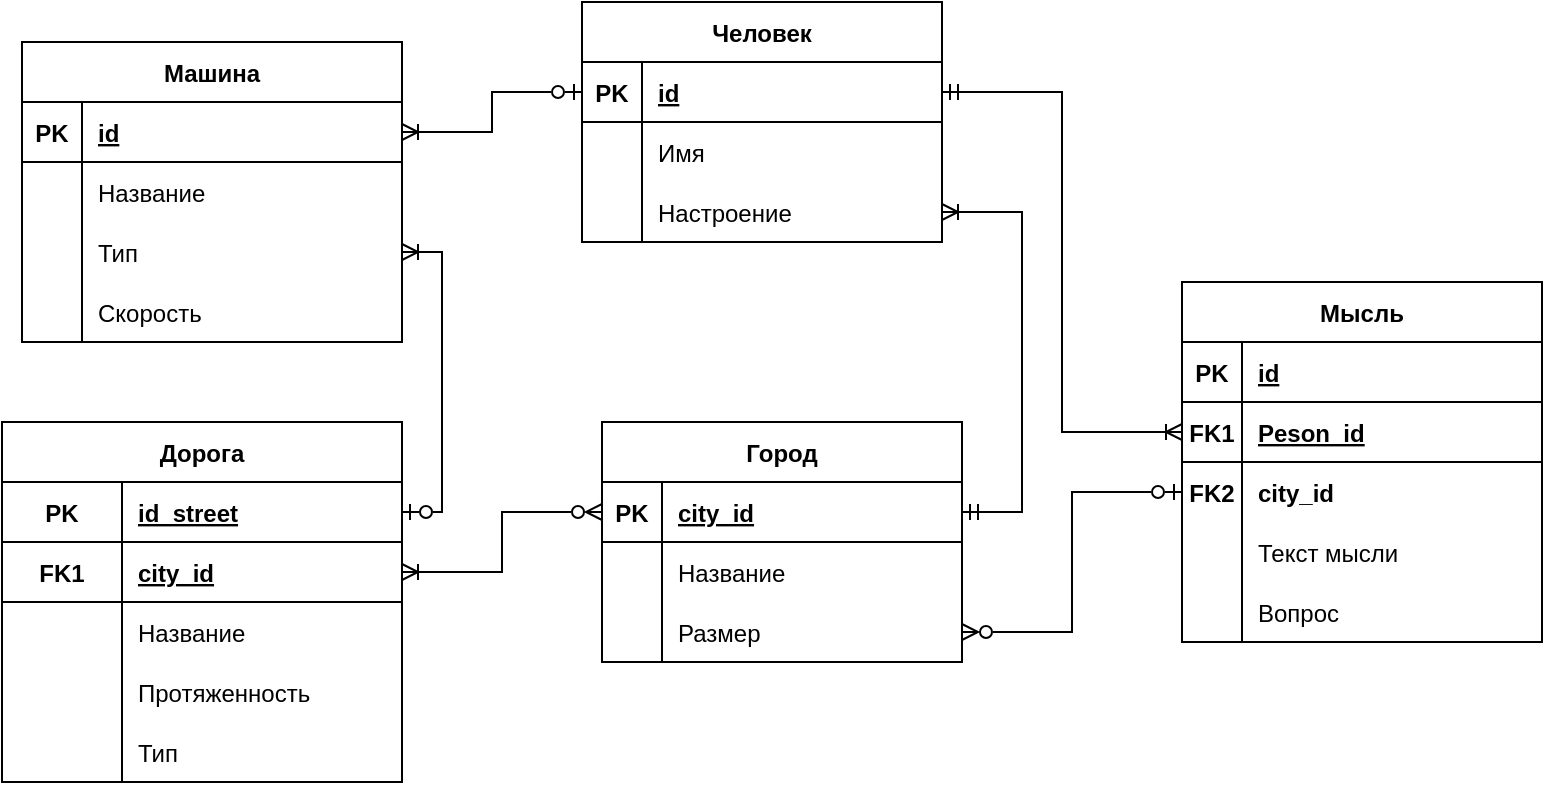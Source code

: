 <mxfile version="20.8.20" type="device"><diagram name="Page-1" id="e56a1550-8fbb-45ad-956c-1786394a9013"><mxGraphModel dx="836" dy="486" grid="1" gridSize="10" guides="1" tooltips="1" connect="1" arrows="1" fold="1" page="1" pageScale="1" pageWidth="1100" pageHeight="850" background="none" math="0" shadow="0"><root><mxCell id="0"/><mxCell id="1" parent="0"/><mxCell id="pWjKHq5pREKSBnfmIH6U-14" value="Город" style="shape=table;startSize=30;container=1;collapsible=1;childLayout=tableLayout;fixedRows=1;rowLines=0;fontStyle=1;align=center;resizeLast=1;" vertex="1" parent="1"><mxGeometry x="690" y="250" width="180" height="120" as="geometry"/></mxCell><mxCell id="pWjKHq5pREKSBnfmIH6U-15" value="" style="shape=tableRow;horizontal=0;startSize=0;swimlaneHead=0;swimlaneBody=0;fillColor=none;collapsible=0;dropTarget=0;points=[[0,0.5],[1,0.5]];portConstraint=eastwest;top=0;left=0;right=0;bottom=1;" vertex="1" parent="pWjKHq5pREKSBnfmIH6U-14"><mxGeometry y="30" width="180" height="30" as="geometry"/></mxCell><mxCell id="pWjKHq5pREKSBnfmIH6U-16" value="PK" style="shape=partialRectangle;connectable=0;fillColor=none;top=0;left=0;bottom=0;right=0;fontStyle=1;overflow=hidden;" vertex="1" parent="pWjKHq5pREKSBnfmIH6U-15"><mxGeometry width="30" height="30" as="geometry"><mxRectangle width="30" height="30" as="alternateBounds"/></mxGeometry></mxCell><mxCell id="pWjKHq5pREKSBnfmIH6U-17" value="city_id" style="shape=partialRectangle;connectable=0;fillColor=none;top=0;left=0;bottom=0;right=0;align=left;spacingLeft=6;fontStyle=5;overflow=hidden;" vertex="1" parent="pWjKHq5pREKSBnfmIH6U-15"><mxGeometry x="30" width="150" height="30" as="geometry"><mxRectangle width="150" height="30" as="alternateBounds"/></mxGeometry></mxCell><mxCell id="pWjKHq5pREKSBnfmIH6U-18" value="" style="shape=tableRow;horizontal=0;startSize=0;swimlaneHead=0;swimlaneBody=0;fillColor=none;collapsible=0;dropTarget=0;points=[[0,0.5],[1,0.5]];portConstraint=eastwest;top=0;left=0;right=0;bottom=0;" vertex="1" parent="pWjKHq5pREKSBnfmIH6U-14"><mxGeometry y="60" width="180" height="30" as="geometry"/></mxCell><mxCell id="pWjKHq5pREKSBnfmIH6U-19" value="" style="shape=partialRectangle;connectable=0;fillColor=none;top=0;left=0;bottom=0;right=0;editable=1;overflow=hidden;" vertex="1" parent="pWjKHq5pREKSBnfmIH6U-18"><mxGeometry width="30" height="30" as="geometry"><mxRectangle width="30" height="30" as="alternateBounds"/></mxGeometry></mxCell><mxCell id="pWjKHq5pREKSBnfmIH6U-20" value="Название" style="shape=partialRectangle;connectable=0;fillColor=none;top=0;left=0;bottom=0;right=0;align=left;spacingLeft=6;overflow=hidden;" vertex="1" parent="pWjKHq5pREKSBnfmIH6U-18"><mxGeometry x="30" width="150" height="30" as="geometry"><mxRectangle width="150" height="30" as="alternateBounds"/></mxGeometry></mxCell><mxCell id="pWjKHq5pREKSBnfmIH6U-21" value="" style="shape=tableRow;horizontal=0;startSize=0;swimlaneHead=0;swimlaneBody=0;fillColor=none;collapsible=0;dropTarget=0;points=[[0,0.5],[1,0.5]];portConstraint=eastwest;top=0;left=0;right=0;bottom=0;" vertex="1" parent="pWjKHq5pREKSBnfmIH6U-14"><mxGeometry y="90" width="180" height="30" as="geometry"/></mxCell><mxCell id="pWjKHq5pREKSBnfmIH6U-22" value="" style="shape=partialRectangle;connectable=0;fillColor=none;top=0;left=0;bottom=0;right=0;editable=1;overflow=hidden;" vertex="1" parent="pWjKHq5pREKSBnfmIH6U-21"><mxGeometry width="30" height="30" as="geometry"><mxRectangle width="30" height="30" as="alternateBounds"/></mxGeometry></mxCell><mxCell id="pWjKHq5pREKSBnfmIH6U-23" value="Размер" style="shape=partialRectangle;connectable=0;fillColor=none;top=0;left=0;bottom=0;right=0;align=left;spacingLeft=6;overflow=hidden;" vertex="1" parent="pWjKHq5pREKSBnfmIH6U-21"><mxGeometry x="30" width="150" height="30" as="geometry"><mxRectangle width="150" height="30" as="alternateBounds"/></mxGeometry></mxCell><mxCell id="pWjKHq5pREKSBnfmIH6U-27" value="Машина" style="shape=table;startSize=30;container=1;collapsible=1;childLayout=tableLayout;fixedRows=1;rowLines=0;fontStyle=1;align=center;resizeLast=1;" vertex="1" parent="1"><mxGeometry x="400" y="60" width="190.0" height="150" as="geometry"/></mxCell><mxCell id="pWjKHq5pREKSBnfmIH6U-28" value="" style="shape=tableRow;horizontal=0;startSize=0;swimlaneHead=0;swimlaneBody=0;fillColor=none;collapsible=0;dropTarget=0;points=[[0,0.5],[1,0.5]];portConstraint=eastwest;top=0;left=0;right=0;bottom=1;" vertex="1" parent="pWjKHq5pREKSBnfmIH6U-27"><mxGeometry y="30" width="190.0" height="30" as="geometry"/></mxCell><mxCell id="pWjKHq5pREKSBnfmIH6U-29" value="PK" style="shape=partialRectangle;connectable=0;fillColor=none;top=0;left=0;bottom=0;right=0;fontStyle=1;overflow=hidden;" vertex="1" parent="pWjKHq5pREKSBnfmIH6U-28"><mxGeometry width="30" height="30" as="geometry"><mxRectangle width="30" height="30" as="alternateBounds"/></mxGeometry></mxCell><mxCell id="pWjKHq5pREKSBnfmIH6U-30" value="id" style="shape=partialRectangle;connectable=0;fillColor=none;top=0;left=0;bottom=0;right=0;align=left;spacingLeft=6;fontStyle=5;overflow=hidden;" vertex="1" parent="pWjKHq5pREKSBnfmIH6U-28"><mxGeometry x="30" width="160.0" height="30" as="geometry"><mxRectangle width="160.0" height="30" as="alternateBounds"/></mxGeometry></mxCell><mxCell id="pWjKHq5pREKSBnfmIH6U-31" value="" style="shape=tableRow;horizontal=0;startSize=0;swimlaneHead=0;swimlaneBody=0;fillColor=none;collapsible=0;dropTarget=0;points=[[0,0.5],[1,0.5]];portConstraint=eastwest;top=0;left=0;right=0;bottom=0;" vertex="1" parent="pWjKHq5pREKSBnfmIH6U-27"><mxGeometry y="60" width="190.0" height="30" as="geometry"/></mxCell><mxCell id="pWjKHq5pREKSBnfmIH6U-32" value="" style="shape=partialRectangle;connectable=0;fillColor=none;top=0;left=0;bottom=0;right=0;editable=1;overflow=hidden;" vertex="1" parent="pWjKHq5pREKSBnfmIH6U-31"><mxGeometry width="30" height="30" as="geometry"><mxRectangle width="30" height="30" as="alternateBounds"/></mxGeometry></mxCell><mxCell id="pWjKHq5pREKSBnfmIH6U-33" value="Название" style="shape=partialRectangle;connectable=0;fillColor=none;top=0;left=0;bottom=0;right=0;align=left;spacingLeft=6;overflow=hidden;" vertex="1" parent="pWjKHq5pREKSBnfmIH6U-31"><mxGeometry x="30" width="160.0" height="30" as="geometry"><mxRectangle width="160.0" height="30" as="alternateBounds"/></mxGeometry></mxCell><mxCell id="pWjKHq5pREKSBnfmIH6U-37" value="" style="shape=tableRow;horizontal=0;startSize=0;swimlaneHead=0;swimlaneBody=0;fillColor=none;collapsible=0;dropTarget=0;points=[[0,0.5],[1,0.5]];portConstraint=eastwest;top=0;left=0;right=0;bottom=0;" vertex="1" parent="pWjKHq5pREKSBnfmIH6U-27"><mxGeometry y="90" width="190.0" height="30" as="geometry"/></mxCell><mxCell id="pWjKHq5pREKSBnfmIH6U-38" value="" style="shape=partialRectangle;connectable=0;fillColor=none;top=0;left=0;bottom=0;right=0;editable=1;overflow=hidden;" vertex="1" parent="pWjKHq5pREKSBnfmIH6U-37"><mxGeometry width="30" height="30" as="geometry"><mxRectangle width="30" height="30" as="alternateBounds"/></mxGeometry></mxCell><mxCell id="pWjKHq5pREKSBnfmIH6U-39" value="Тип" style="shape=partialRectangle;connectable=0;fillColor=none;top=0;left=0;bottom=0;right=0;align=left;spacingLeft=6;overflow=hidden;" vertex="1" parent="pWjKHq5pREKSBnfmIH6U-37"><mxGeometry x="30" width="160.0" height="30" as="geometry"><mxRectangle width="160.0" height="30" as="alternateBounds"/></mxGeometry></mxCell><mxCell id="pWjKHq5pREKSBnfmIH6U-110" style="shape=tableRow;horizontal=0;startSize=0;swimlaneHead=0;swimlaneBody=0;fillColor=none;collapsible=0;dropTarget=0;points=[[0,0.5],[1,0.5]];portConstraint=eastwest;top=0;left=0;right=0;bottom=0;" vertex="1" parent="pWjKHq5pREKSBnfmIH6U-27"><mxGeometry y="120" width="190.0" height="30" as="geometry"/></mxCell><mxCell id="pWjKHq5pREKSBnfmIH6U-111" style="shape=partialRectangle;connectable=0;fillColor=none;top=0;left=0;bottom=0;right=0;editable=1;overflow=hidden;" vertex="1" parent="pWjKHq5pREKSBnfmIH6U-110"><mxGeometry width="30" height="30" as="geometry"><mxRectangle width="30" height="30" as="alternateBounds"/></mxGeometry></mxCell><mxCell id="pWjKHq5pREKSBnfmIH6U-112" value="Скорость" style="shape=partialRectangle;connectable=0;fillColor=none;top=0;left=0;bottom=0;right=0;align=left;spacingLeft=6;overflow=hidden;" vertex="1" parent="pWjKHq5pREKSBnfmIH6U-110"><mxGeometry x="30" width="160.0" height="30" as="geometry"><mxRectangle width="160.0" height="30" as="alternateBounds"/></mxGeometry></mxCell><mxCell id="pWjKHq5pREKSBnfmIH6U-40" value="Человек" style="shape=table;startSize=30;container=1;collapsible=1;childLayout=tableLayout;fixedRows=1;rowLines=0;fontStyle=1;align=center;resizeLast=1;" vertex="1" parent="1"><mxGeometry x="680" y="40" width="180" height="120" as="geometry"/></mxCell><mxCell id="pWjKHq5pREKSBnfmIH6U-41" value="" style="shape=tableRow;horizontal=0;startSize=0;swimlaneHead=0;swimlaneBody=0;fillColor=none;collapsible=0;dropTarget=0;points=[[0,0.5],[1,0.5]];portConstraint=eastwest;top=0;left=0;right=0;bottom=1;" vertex="1" parent="pWjKHq5pREKSBnfmIH6U-40"><mxGeometry y="30" width="180" height="30" as="geometry"/></mxCell><mxCell id="pWjKHq5pREKSBnfmIH6U-42" value="PK" style="shape=partialRectangle;connectable=0;fillColor=none;top=0;left=0;bottom=0;right=0;fontStyle=1;overflow=hidden;" vertex="1" parent="pWjKHq5pREKSBnfmIH6U-41"><mxGeometry width="30" height="30" as="geometry"><mxRectangle width="30" height="30" as="alternateBounds"/></mxGeometry></mxCell><mxCell id="pWjKHq5pREKSBnfmIH6U-43" value="id" style="shape=partialRectangle;connectable=0;fillColor=none;top=0;left=0;bottom=0;right=0;align=left;spacingLeft=6;fontStyle=5;overflow=hidden;" vertex="1" parent="pWjKHq5pREKSBnfmIH6U-41"><mxGeometry x="30" width="150" height="30" as="geometry"><mxRectangle width="150" height="30" as="alternateBounds"/></mxGeometry></mxCell><mxCell id="pWjKHq5pREKSBnfmIH6U-44" value="" style="shape=tableRow;horizontal=0;startSize=0;swimlaneHead=0;swimlaneBody=0;fillColor=none;collapsible=0;dropTarget=0;points=[[0,0.5],[1,0.5]];portConstraint=eastwest;top=0;left=0;right=0;bottom=0;" vertex="1" parent="pWjKHq5pREKSBnfmIH6U-40"><mxGeometry y="60" width="180" height="30" as="geometry"/></mxCell><mxCell id="pWjKHq5pREKSBnfmIH6U-45" value="" style="shape=partialRectangle;connectable=0;fillColor=none;top=0;left=0;bottom=0;right=0;editable=1;overflow=hidden;" vertex="1" parent="pWjKHq5pREKSBnfmIH6U-44"><mxGeometry width="30" height="30" as="geometry"><mxRectangle width="30" height="30" as="alternateBounds"/></mxGeometry></mxCell><mxCell id="pWjKHq5pREKSBnfmIH6U-46" value="Имя" style="shape=partialRectangle;connectable=0;fillColor=none;top=0;left=0;bottom=0;right=0;align=left;spacingLeft=6;overflow=hidden;" vertex="1" parent="pWjKHq5pREKSBnfmIH6U-44"><mxGeometry x="30" width="150" height="30" as="geometry"><mxRectangle width="150" height="30" as="alternateBounds"/></mxGeometry></mxCell><mxCell id="pWjKHq5pREKSBnfmIH6U-47" value="" style="shape=tableRow;horizontal=0;startSize=0;swimlaneHead=0;swimlaneBody=0;fillColor=none;collapsible=0;dropTarget=0;points=[[0,0.5],[1,0.5]];portConstraint=eastwest;top=0;left=0;right=0;bottom=0;" vertex="1" parent="pWjKHq5pREKSBnfmIH6U-40"><mxGeometry y="90" width="180" height="30" as="geometry"/></mxCell><mxCell id="pWjKHq5pREKSBnfmIH6U-48" value="" style="shape=partialRectangle;connectable=0;fillColor=none;top=0;left=0;bottom=0;right=0;editable=1;overflow=hidden;" vertex="1" parent="pWjKHq5pREKSBnfmIH6U-47"><mxGeometry width="30" height="30" as="geometry"><mxRectangle width="30" height="30" as="alternateBounds"/></mxGeometry></mxCell><mxCell id="pWjKHq5pREKSBnfmIH6U-49" value="Настроение" style="shape=partialRectangle;connectable=0;fillColor=none;top=0;left=0;bottom=0;right=0;align=left;spacingLeft=6;overflow=hidden;" vertex="1" parent="pWjKHq5pREKSBnfmIH6U-47"><mxGeometry x="30" width="150" height="30" as="geometry"><mxRectangle width="150" height="30" as="alternateBounds"/></mxGeometry></mxCell><mxCell id="pWjKHq5pREKSBnfmIH6U-53" value="Мысль" style="shape=table;startSize=30;container=1;collapsible=1;childLayout=tableLayout;fixedRows=1;rowLines=0;fontStyle=1;align=center;resizeLast=1;" vertex="1" parent="1"><mxGeometry x="980" y="180" width="180" height="180" as="geometry"/></mxCell><mxCell id="pWjKHq5pREKSBnfmIH6U-114" style="shape=tableRow;horizontal=0;startSize=0;swimlaneHead=0;swimlaneBody=0;fillColor=none;collapsible=0;dropTarget=0;points=[[0,0.5],[1,0.5]];portConstraint=eastwest;top=0;left=0;right=0;bottom=1;" vertex="1" parent="pWjKHq5pREKSBnfmIH6U-53"><mxGeometry y="30" width="180" height="30" as="geometry"/></mxCell><mxCell id="pWjKHq5pREKSBnfmIH6U-115" value="PK" style="shape=partialRectangle;connectable=0;fillColor=none;top=0;left=0;bottom=0;right=0;fontStyle=1;overflow=hidden;" vertex="1" parent="pWjKHq5pREKSBnfmIH6U-114"><mxGeometry width="30" height="30" as="geometry"><mxRectangle width="30" height="30" as="alternateBounds"/></mxGeometry></mxCell><mxCell id="pWjKHq5pREKSBnfmIH6U-116" value="id" style="shape=partialRectangle;connectable=0;fillColor=none;top=0;left=0;bottom=0;right=0;align=left;spacingLeft=6;fontStyle=5;overflow=hidden;" vertex="1" parent="pWjKHq5pREKSBnfmIH6U-114"><mxGeometry x="30" width="150" height="30" as="geometry"><mxRectangle width="150" height="30" as="alternateBounds"/></mxGeometry></mxCell><mxCell id="pWjKHq5pREKSBnfmIH6U-54" value="" style="shape=tableRow;horizontal=0;startSize=0;swimlaneHead=0;swimlaneBody=0;fillColor=none;collapsible=0;dropTarget=0;points=[[0,0.5],[1,0.5]];portConstraint=eastwest;top=0;left=0;right=0;bottom=1;" vertex="1" parent="pWjKHq5pREKSBnfmIH6U-53"><mxGeometry y="60" width="180" height="30" as="geometry"/></mxCell><mxCell id="pWjKHq5pREKSBnfmIH6U-55" value="FK1" style="shape=partialRectangle;connectable=0;fillColor=none;top=0;left=0;bottom=0;right=0;fontStyle=1;overflow=hidden;" vertex="1" parent="pWjKHq5pREKSBnfmIH6U-54"><mxGeometry width="30" height="30" as="geometry"><mxRectangle width="30" height="30" as="alternateBounds"/></mxGeometry></mxCell><mxCell id="pWjKHq5pREKSBnfmIH6U-56" value="Peson_id" style="shape=partialRectangle;connectable=0;fillColor=none;top=0;left=0;bottom=0;right=0;align=left;spacingLeft=6;fontStyle=5;overflow=hidden;" vertex="1" parent="pWjKHq5pREKSBnfmIH6U-54"><mxGeometry x="30" width="150" height="30" as="geometry"><mxRectangle width="150" height="30" as="alternateBounds"/></mxGeometry></mxCell><mxCell id="pWjKHq5pREKSBnfmIH6U-57" value="" style="shape=tableRow;horizontal=0;startSize=0;swimlaneHead=0;swimlaneBody=0;fillColor=none;collapsible=0;dropTarget=0;points=[[0,0.5],[1,0.5]];portConstraint=eastwest;top=0;left=0;right=0;bottom=0;" vertex="1" parent="pWjKHq5pREKSBnfmIH6U-53"><mxGeometry y="90" width="180" height="30" as="geometry"/></mxCell><mxCell id="pWjKHq5pREKSBnfmIH6U-58" value="FK2" style="shape=partialRectangle;connectable=0;fillColor=none;top=0;left=0;bottom=0;right=0;editable=1;overflow=hidden;fontStyle=1" vertex="1" parent="pWjKHq5pREKSBnfmIH6U-57"><mxGeometry width="30" height="30" as="geometry"><mxRectangle width="30" height="30" as="alternateBounds"/></mxGeometry></mxCell><mxCell id="pWjKHq5pREKSBnfmIH6U-59" value="city_id" style="shape=partialRectangle;connectable=0;fillColor=none;top=0;left=0;bottom=0;right=0;align=left;spacingLeft=6;overflow=hidden;fontStyle=1" vertex="1" parent="pWjKHq5pREKSBnfmIH6U-57"><mxGeometry x="30" width="150" height="30" as="geometry"><mxRectangle width="150" height="30" as="alternateBounds"/></mxGeometry></mxCell><mxCell id="pWjKHq5pREKSBnfmIH6U-60" value="" style="shape=tableRow;horizontal=0;startSize=0;swimlaneHead=0;swimlaneBody=0;fillColor=none;collapsible=0;dropTarget=0;points=[[0,0.5],[1,0.5]];portConstraint=eastwest;top=0;left=0;right=0;bottom=0;" vertex="1" parent="pWjKHq5pREKSBnfmIH6U-53"><mxGeometry y="120" width="180" height="30" as="geometry"/></mxCell><mxCell id="pWjKHq5pREKSBnfmIH6U-61" value="" style="shape=partialRectangle;connectable=0;fillColor=none;top=0;left=0;bottom=0;right=0;editable=1;overflow=hidden;" vertex="1" parent="pWjKHq5pREKSBnfmIH6U-60"><mxGeometry width="30" height="30" as="geometry"><mxRectangle width="30" height="30" as="alternateBounds"/></mxGeometry></mxCell><mxCell id="pWjKHq5pREKSBnfmIH6U-62" value="Текст мысли" style="shape=partialRectangle;connectable=0;fillColor=none;top=0;left=0;bottom=0;right=0;align=left;spacingLeft=6;overflow=hidden;" vertex="1" parent="pWjKHq5pREKSBnfmIH6U-60"><mxGeometry x="30" width="150" height="30" as="geometry"><mxRectangle width="150" height="30" as="alternateBounds"/></mxGeometry></mxCell><mxCell id="pWjKHq5pREKSBnfmIH6U-63" value="" style="shape=tableRow;horizontal=0;startSize=0;swimlaneHead=0;swimlaneBody=0;fillColor=none;collapsible=0;dropTarget=0;points=[[0,0.5],[1,0.5]];portConstraint=eastwest;top=0;left=0;right=0;bottom=0;" vertex="1" parent="pWjKHq5pREKSBnfmIH6U-53"><mxGeometry y="150" width="180" height="30" as="geometry"/></mxCell><mxCell id="pWjKHq5pREKSBnfmIH6U-64" value="" style="shape=partialRectangle;connectable=0;fillColor=none;top=0;left=0;bottom=0;right=0;editable=1;overflow=hidden;" vertex="1" parent="pWjKHq5pREKSBnfmIH6U-63"><mxGeometry width="30" height="30" as="geometry"><mxRectangle width="30" height="30" as="alternateBounds"/></mxGeometry></mxCell><mxCell id="pWjKHq5pREKSBnfmIH6U-65" value="Вопрос" style="shape=partialRectangle;connectable=0;fillColor=none;top=0;left=0;bottom=0;right=0;align=left;spacingLeft=6;overflow=hidden;" vertex="1" parent="pWjKHq5pREKSBnfmIH6U-63"><mxGeometry x="30" width="150" height="30" as="geometry"><mxRectangle width="150" height="30" as="alternateBounds"/></mxGeometry></mxCell><mxCell id="pWjKHq5pREKSBnfmIH6U-70" value="Дорога" style="shape=table;startSize=30;container=1;collapsible=1;childLayout=tableLayout;fixedRows=1;rowLines=0;fontStyle=1;align=center;resizeLast=1;" vertex="1" parent="1"><mxGeometry x="390" y="250" width="200" height="180" as="geometry"/></mxCell><mxCell id="pWjKHq5pREKSBnfmIH6U-88" value="" style="shape=tableRow;horizontal=0;startSize=0;swimlaneHead=0;swimlaneBody=0;fillColor=none;collapsible=0;dropTarget=0;points=[[0,0.5],[1,0.5]];portConstraint=eastwest;top=0;left=0;right=0;bottom=1;" vertex="1" parent="pWjKHq5pREKSBnfmIH6U-70"><mxGeometry y="30" width="200" height="30" as="geometry"/></mxCell><mxCell id="pWjKHq5pREKSBnfmIH6U-89" value="PK" style="shape=partialRectangle;connectable=0;fillColor=none;top=0;left=0;bottom=0;right=0;fontStyle=1;overflow=hidden;" vertex="1" parent="pWjKHq5pREKSBnfmIH6U-88"><mxGeometry width="60" height="30" as="geometry"><mxRectangle width="60" height="30" as="alternateBounds"/></mxGeometry></mxCell><mxCell id="pWjKHq5pREKSBnfmIH6U-90" value="id_street" style="shape=partialRectangle;connectable=0;fillColor=none;top=0;left=0;bottom=0;right=0;align=left;spacingLeft=6;fontStyle=5;overflow=hidden;" vertex="1" parent="pWjKHq5pREKSBnfmIH6U-88"><mxGeometry x="60" width="140" height="30" as="geometry"><mxRectangle width="140" height="30" as="alternateBounds"/></mxGeometry></mxCell><mxCell id="pWjKHq5pREKSBnfmIH6U-71" value="" style="shape=tableRow;horizontal=0;startSize=0;swimlaneHead=0;swimlaneBody=0;fillColor=none;collapsible=0;dropTarget=0;points=[[0,0.5],[1,0.5]];portConstraint=eastwest;top=0;left=0;right=0;bottom=1;" vertex="1" parent="pWjKHq5pREKSBnfmIH6U-70"><mxGeometry y="60" width="200" height="30" as="geometry"/></mxCell><mxCell id="pWjKHq5pREKSBnfmIH6U-72" value="FK1" style="shape=partialRectangle;connectable=0;fillColor=none;top=0;left=0;bottom=0;right=0;fontStyle=1;overflow=hidden;" vertex="1" parent="pWjKHq5pREKSBnfmIH6U-71"><mxGeometry width="60" height="30" as="geometry"><mxRectangle width="60" height="30" as="alternateBounds"/></mxGeometry></mxCell><mxCell id="pWjKHq5pREKSBnfmIH6U-73" value="city_id" style="shape=partialRectangle;connectable=0;fillColor=none;top=0;left=0;bottom=0;right=0;align=left;spacingLeft=6;fontStyle=5;overflow=hidden;" vertex="1" parent="pWjKHq5pREKSBnfmIH6U-71"><mxGeometry x="60" width="140" height="30" as="geometry"><mxRectangle width="140" height="30" as="alternateBounds"/></mxGeometry></mxCell><mxCell id="pWjKHq5pREKSBnfmIH6U-94" style="shape=tableRow;horizontal=0;startSize=0;swimlaneHead=0;swimlaneBody=0;fillColor=none;collapsible=0;dropTarget=0;points=[[0,0.5],[1,0.5]];portConstraint=eastwest;top=0;left=0;right=0;bottom=0;" vertex="1" parent="pWjKHq5pREKSBnfmIH6U-70"><mxGeometry y="90" width="200" height="30" as="geometry"/></mxCell><mxCell id="pWjKHq5pREKSBnfmIH6U-95" style="shape=partialRectangle;connectable=0;fillColor=none;top=0;left=0;bottom=0;right=0;editable=1;overflow=hidden;" vertex="1" parent="pWjKHq5pREKSBnfmIH6U-94"><mxGeometry width="60" height="30" as="geometry"><mxRectangle width="60" height="30" as="alternateBounds"/></mxGeometry></mxCell><mxCell id="pWjKHq5pREKSBnfmIH6U-96" value="Название" style="shape=partialRectangle;connectable=0;fillColor=none;top=0;left=0;bottom=0;right=0;align=left;spacingLeft=6;overflow=hidden;" vertex="1" parent="pWjKHq5pREKSBnfmIH6U-94"><mxGeometry x="60" width="140" height="30" as="geometry"><mxRectangle width="140" height="30" as="alternateBounds"/></mxGeometry></mxCell><mxCell id="pWjKHq5pREKSBnfmIH6U-74" value="" style="shape=tableRow;horizontal=0;startSize=0;swimlaneHead=0;swimlaneBody=0;fillColor=none;collapsible=0;dropTarget=0;points=[[0,0.5],[1,0.5]];portConstraint=eastwest;top=0;left=0;right=0;bottom=0;" vertex="1" parent="pWjKHq5pREKSBnfmIH6U-70"><mxGeometry y="120" width="200" height="30" as="geometry"/></mxCell><mxCell id="pWjKHq5pREKSBnfmIH6U-75" value="" style="shape=partialRectangle;connectable=0;fillColor=none;top=0;left=0;bottom=0;right=0;editable=1;overflow=hidden;" vertex="1" parent="pWjKHq5pREKSBnfmIH6U-74"><mxGeometry width="60" height="30" as="geometry"><mxRectangle width="60" height="30" as="alternateBounds"/></mxGeometry></mxCell><mxCell id="pWjKHq5pREKSBnfmIH6U-76" value="Протяженность" style="shape=partialRectangle;connectable=0;fillColor=none;top=0;left=0;bottom=0;right=0;align=left;spacingLeft=6;overflow=hidden;" vertex="1" parent="pWjKHq5pREKSBnfmIH6U-74"><mxGeometry x="60" width="140" height="30" as="geometry"><mxRectangle width="140" height="30" as="alternateBounds"/></mxGeometry></mxCell><mxCell id="pWjKHq5pREKSBnfmIH6U-77" value="" style="shape=tableRow;horizontal=0;startSize=0;swimlaneHead=0;swimlaneBody=0;fillColor=none;collapsible=0;dropTarget=0;points=[[0,0.5],[1,0.5]];portConstraint=eastwest;top=0;left=0;right=0;bottom=0;" vertex="1" parent="pWjKHq5pREKSBnfmIH6U-70"><mxGeometry y="150" width="200" height="30" as="geometry"/></mxCell><mxCell id="pWjKHq5pREKSBnfmIH6U-78" value="" style="shape=partialRectangle;connectable=0;fillColor=none;top=0;left=0;bottom=0;right=0;editable=1;overflow=hidden;" vertex="1" parent="pWjKHq5pREKSBnfmIH6U-77"><mxGeometry width="60" height="30" as="geometry"><mxRectangle width="60" height="30" as="alternateBounds"/></mxGeometry></mxCell><mxCell id="pWjKHq5pREKSBnfmIH6U-79" value="Тип" style="shape=partialRectangle;connectable=0;fillColor=none;top=0;left=0;bottom=0;right=0;align=left;spacingLeft=6;overflow=hidden;" vertex="1" parent="pWjKHq5pREKSBnfmIH6U-77"><mxGeometry x="60" width="140" height="30" as="geometry"><mxRectangle width="140" height="30" as="alternateBounds"/></mxGeometry></mxCell><mxCell id="pWjKHq5pREKSBnfmIH6U-83" value="" style="edgeStyle=entityRelationEdgeStyle;fontSize=12;html=1;endArrow=ERoneToMany;startArrow=ERmandOne;rounded=0;startFill=0;endFill=0;" edge="1" parent="1" source="pWjKHq5pREKSBnfmIH6U-15" target="pWjKHq5pREKSBnfmIH6U-47"><mxGeometry width="100" height="100" relative="1" as="geometry"><mxPoint x="640" y="340" as="sourcePoint"/><mxPoint x="740" y="460" as="targetPoint"/></mxGeometry></mxCell><mxCell id="pWjKHq5pREKSBnfmIH6U-104" style="edgeStyle=orthogonalEdgeStyle;rounded=0;jumpStyle=none;orthogonalLoop=1;jettySize=auto;html=1;entryX=1;entryY=0.5;entryDx=0;entryDy=0;startArrow=ERzeroToOne;startFill=0;endArrow=ERoneToMany;endFill=0;" edge="1" parent="1" source="pWjKHq5pREKSBnfmIH6U-88" target="pWjKHq5pREKSBnfmIH6U-37"><mxGeometry relative="1" as="geometry"/></mxCell><mxCell id="pWjKHq5pREKSBnfmIH6U-105" style="edgeStyle=orthogonalEdgeStyle;rounded=0;jumpStyle=none;orthogonalLoop=1;jettySize=auto;html=1;entryX=0;entryY=0.5;entryDx=0;entryDy=0;startArrow=ERoneToMany;startFill=0;endArrow=ERzeroToMany;endFill=0;" edge="1" parent="1" source="pWjKHq5pREKSBnfmIH6U-71" target="pWjKHq5pREKSBnfmIH6U-15"><mxGeometry relative="1" as="geometry"/></mxCell><mxCell id="pWjKHq5pREKSBnfmIH6U-107" style="edgeStyle=orthogonalEdgeStyle;rounded=0;jumpStyle=none;orthogonalLoop=1;jettySize=auto;html=1;entryX=1;entryY=0.5;entryDx=0;entryDy=0;startArrow=ERoneToMany;startFill=0;endArrow=ERmandOne;endFill=0;" edge="1" parent="1" source="pWjKHq5pREKSBnfmIH6U-54" target="pWjKHq5pREKSBnfmIH6U-41"><mxGeometry relative="1" as="geometry"/></mxCell><mxCell id="pWjKHq5pREKSBnfmIH6U-108" style="edgeStyle=orthogonalEdgeStyle;rounded=0;jumpStyle=none;orthogonalLoop=1;jettySize=auto;html=1;startArrow=ERzeroToOne;startFill=0;endArrow=ERzeroToMany;endFill=0;" edge="1" parent="1" source="pWjKHq5pREKSBnfmIH6U-57" target="pWjKHq5pREKSBnfmIH6U-21"><mxGeometry relative="1" as="geometry"/></mxCell><mxCell id="pWjKHq5pREKSBnfmIH6U-109" style="edgeStyle=orthogonalEdgeStyle;rounded=0;jumpStyle=none;orthogonalLoop=1;jettySize=auto;html=1;entryX=0;entryY=0.5;entryDx=0;entryDy=0;startArrow=ERoneToMany;startFill=0;endArrow=ERzeroToOne;endFill=0;" edge="1" parent="1" source="pWjKHq5pREKSBnfmIH6U-28" target="pWjKHq5pREKSBnfmIH6U-41"><mxGeometry relative="1" as="geometry"/></mxCell></root></mxGraphModel></diagram></mxfile>